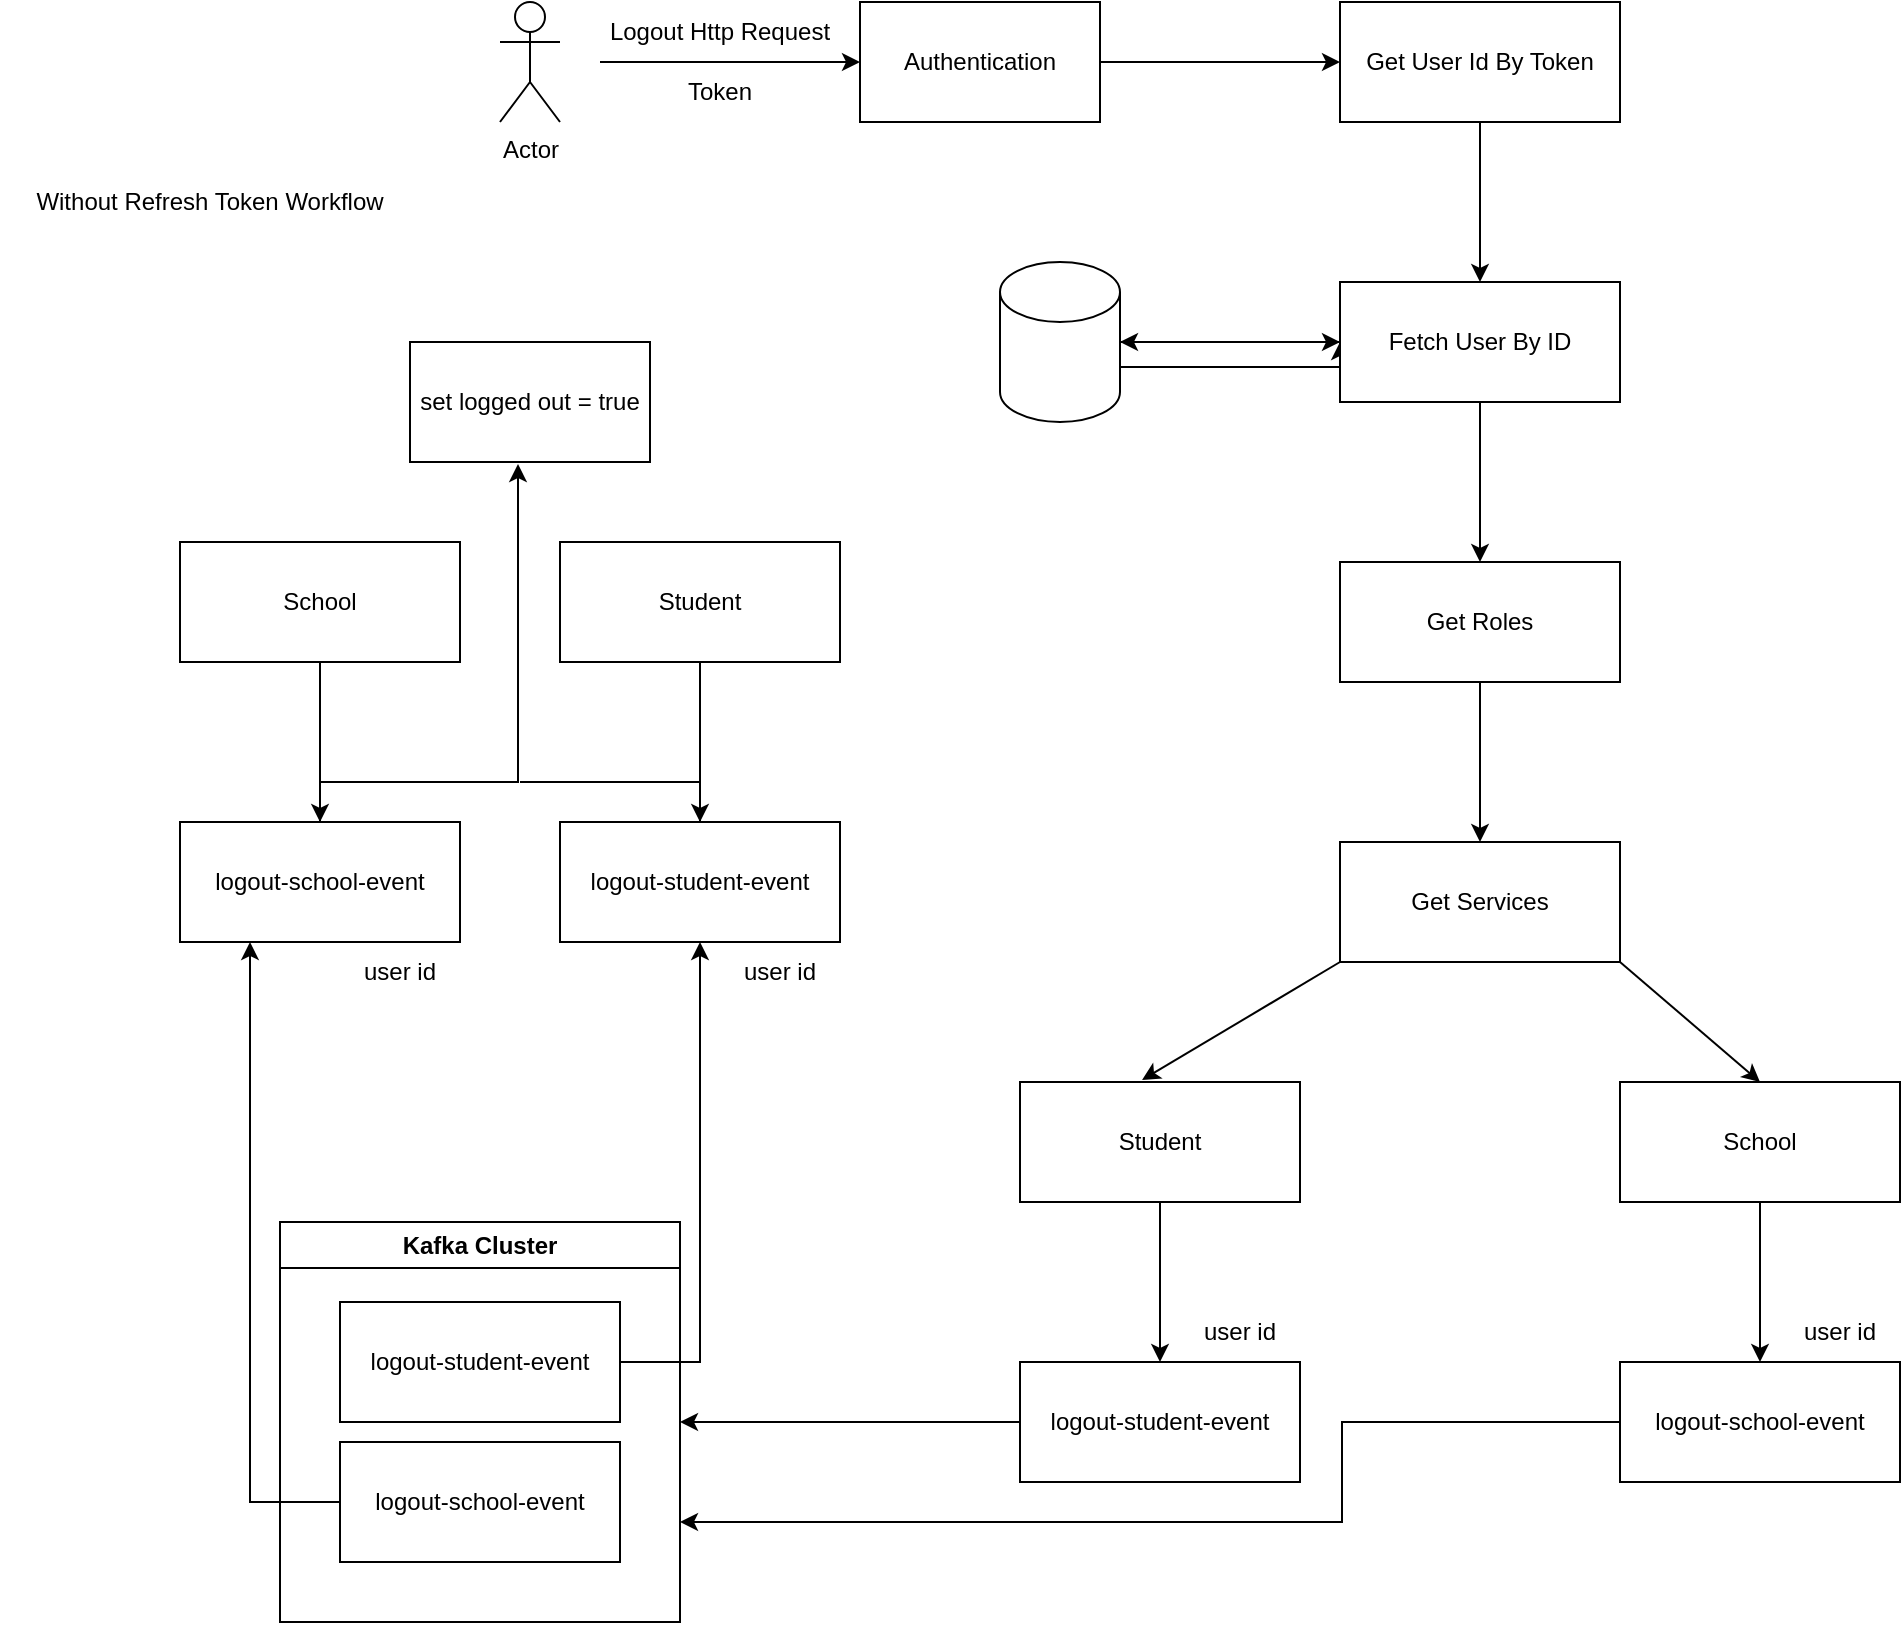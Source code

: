 <mxfile version="21.5.0" type="device">
  <diagram name="Page-1" id="EScvD8-xaZzrgX9BvVz9">
    <mxGraphModel dx="1594" dy="586" grid="1" gridSize="10" guides="1" tooltips="1" connect="1" arrows="1" fold="1" page="0" pageScale="1" pageWidth="827" pageHeight="1169" math="0" shadow="0">
      <root>
        <mxCell id="0" />
        <mxCell id="1" parent="0" />
        <mxCell id="-fzQtCKjkAObodVzXlJv-2" value="Authentication" style="rounded=0;whiteSpace=wrap;html=1;" parent="1" vertex="1">
          <mxGeometry x="340" y="60" width="120" height="60" as="geometry" />
        </mxCell>
        <mxCell id="-fzQtCKjkAObodVzXlJv-4" value="" style="endArrow=classic;html=1;rounded=0;entryX=0;entryY=0.5;entryDx=0;entryDy=0;" parent="1" target="-fzQtCKjkAObodVzXlJv-2" edge="1">
          <mxGeometry width="50" height="50" relative="1" as="geometry">
            <mxPoint x="210" y="90" as="sourcePoint" />
            <mxPoint x="260" y="50" as="targetPoint" />
          </mxGeometry>
        </mxCell>
        <mxCell id="-fzQtCKjkAObodVzXlJv-5" value="Logout Http Request" style="text;html=1;strokeColor=none;fillColor=none;align=center;verticalAlign=middle;whiteSpace=wrap;rounded=0;" parent="1" vertex="1">
          <mxGeometry x="200" y="60" width="140" height="30" as="geometry" />
        </mxCell>
        <mxCell id="-fzQtCKjkAObodVzXlJv-16" value="" style="edgeStyle=orthogonalEdgeStyle;rounded=0;orthogonalLoop=1;jettySize=auto;html=1;" parent="1" source="-fzQtCKjkAObodVzXlJv-6" target="-fzQtCKjkAObodVzXlJv-12" edge="1">
          <mxGeometry relative="1" as="geometry" />
        </mxCell>
        <mxCell id="-fzQtCKjkAObodVzXlJv-18" value="" style="edgeStyle=orthogonalEdgeStyle;rounded=0;orthogonalLoop=1;jettySize=auto;html=1;entryX=0;entryY=0.5;entryDx=0;entryDy=0;exitX=1;exitY=0;exitDx=0;exitDy=52.5;exitPerimeter=0;" parent="1" source="-fzQtCKjkAObodVzXlJv-6" target="-fzQtCKjkAObodVzXlJv-12" edge="1">
          <mxGeometry relative="1" as="geometry">
            <mxPoint x="530" y="290" as="sourcePoint" />
            <mxPoint x="440" y="360" as="targetPoint" />
            <Array as="points">
              <mxPoint x="580" y="243" />
            </Array>
          </mxGeometry>
        </mxCell>
        <mxCell id="-fzQtCKjkAObodVzXlJv-6" value="" style="shape=cylinder3;whiteSpace=wrap;html=1;boundedLbl=1;backgroundOutline=1;size=15;" parent="1" vertex="1">
          <mxGeometry x="410" y="190" width="60" height="80" as="geometry" />
        </mxCell>
        <mxCell id="-fzQtCKjkAObodVzXlJv-8" value="Token" style="text;html=1;strokeColor=none;fillColor=none;align=center;verticalAlign=middle;whiteSpace=wrap;rounded=0;" parent="1" vertex="1">
          <mxGeometry x="200" y="90" width="140" height="30" as="geometry" />
        </mxCell>
        <mxCell id="-fzQtCKjkAObodVzXlJv-13" value="" style="edgeStyle=orthogonalEdgeStyle;rounded=0;orthogonalLoop=1;jettySize=auto;html=1;" parent="1" source="-fzQtCKjkAObodVzXlJv-9" target="-fzQtCKjkAObodVzXlJv-12" edge="1">
          <mxGeometry relative="1" as="geometry" />
        </mxCell>
        <mxCell id="-fzQtCKjkAObodVzXlJv-9" value="Get User Id By Token" style="rounded=0;whiteSpace=wrap;html=1;" parent="1" vertex="1">
          <mxGeometry x="580" y="60" width="140" height="60" as="geometry" />
        </mxCell>
        <mxCell id="-fzQtCKjkAObodVzXlJv-10" value="" style="endArrow=classic;html=1;rounded=0;exitX=1;exitY=0.5;exitDx=0;exitDy=0;entryX=0;entryY=0.5;entryDx=0;entryDy=0;" parent="1" source="-fzQtCKjkAObodVzXlJv-2" target="-fzQtCKjkAObodVzXlJv-9" edge="1">
          <mxGeometry width="50" height="50" relative="1" as="geometry">
            <mxPoint x="440" y="90" as="sourcePoint" />
            <mxPoint x="490" y="40" as="targetPoint" />
          </mxGeometry>
        </mxCell>
        <mxCell id="-fzQtCKjkAObodVzXlJv-15" value="" style="edgeStyle=orthogonalEdgeStyle;rounded=0;orthogonalLoop=1;jettySize=auto;html=1;entryX=1;entryY=0.5;entryDx=0;entryDy=0;entryPerimeter=0;" parent="1" source="-fzQtCKjkAObodVzXlJv-12" target="-fzQtCKjkAObodVzXlJv-6" edge="1">
          <mxGeometry relative="1" as="geometry">
            <mxPoint x="490" y="230" as="targetPoint" />
          </mxGeometry>
        </mxCell>
        <mxCell id="-fzQtCKjkAObodVzXlJv-20" value="" style="edgeStyle=orthogonalEdgeStyle;rounded=0;orthogonalLoop=1;jettySize=auto;html=1;" parent="1" source="-fzQtCKjkAObodVzXlJv-12" target="-fzQtCKjkAObodVzXlJv-19" edge="1">
          <mxGeometry relative="1" as="geometry" />
        </mxCell>
        <mxCell id="-fzQtCKjkAObodVzXlJv-12" value="Fetch User By ID" style="rounded=0;whiteSpace=wrap;html=1;" parent="1" vertex="1">
          <mxGeometry x="580" y="200" width="140" height="60" as="geometry" />
        </mxCell>
        <mxCell id="-fzQtCKjkAObodVzXlJv-22" value="" style="edgeStyle=orthogonalEdgeStyle;rounded=0;orthogonalLoop=1;jettySize=auto;html=1;" parent="1" source="-fzQtCKjkAObodVzXlJv-19" target="-fzQtCKjkAObodVzXlJv-21" edge="1">
          <mxGeometry relative="1" as="geometry" />
        </mxCell>
        <mxCell id="-fzQtCKjkAObodVzXlJv-19" value="Get Roles" style="rounded=0;whiteSpace=wrap;html=1;" parent="1" vertex="1">
          <mxGeometry x="580" y="340" width="140" height="60" as="geometry" />
        </mxCell>
        <mxCell id="-fzQtCKjkAObodVzXlJv-21" value="Get Services" style="rounded=0;whiteSpace=wrap;html=1;" parent="1" vertex="1">
          <mxGeometry x="580" y="480" width="140" height="60" as="geometry" />
        </mxCell>
        <mxCell id="-fzQtCKjkAObodVzXlJv-34" value="" style="edgeStyle=orthogonalEdgeStyle;rounded=0;orthogonalLoop=1;jettySize=auto;html=1;" parent="1" source="-fzQtCKjkAObodVzXlJv-27" target="-fzQtCKjkAObodVzXlJv-33" edge="1">
          <mxGeometry relative="1" as="geometry" />
        </mxCell>
        <mxCell id="-fzQtCKjkAObodVzXlJv-27" value="Student" style="rounded=0;whiteSpace=wrap;html=1;" parent="1" vertex="1">
          <mxGeometry x="420" y="600" width="140" height="60" as="geometry" />
        </mxCell>
        <mxCell id="-fzQtCKjkAObodVzXlJv-32" value="" style="edgeStyle=orthogonalEdgeStyle;rounded=0;orthogonalLoop=1;jettySize=auto;html=1;" parent="1" source="-fzQtCKjkAObodVzXlJv-28" target="-fzQtCKjkAObodVzXlJv-31" edge="1">
          <mxGeometry relative="1" as="geometry" />
        </mxCell>
        <mxCell id="-fzQtCKjkAObodVzXlJv-28" value="School" style="rounded=0;whiteSpace=wrap;html=1;" parent="1" vertex="1">
          <mxGeometry x="720" y="600" width="140" height="60" as="geometry" />
        </mxCell>
        <mxCell id="-fzQtCKjkAObodVzXlJv-29" value="" style="endArrow=classic;html=1;rounded=0;exitX=0;exitY=1;exitDx=0;exitDy=0;entryX=0.436;entryY=-0.017;entryDx=0;entryDy=0;entryPerimeter=0;" parent="1" source="-fzQtCKjkAObodVzXlJv-21" target="-fzQtCKjkAObodVzXlJv-27" edge="1">
          <mxGeometry width="50" height="50" relative="1" as="geometry">
            <mxPoint x="440" y="570" as="sourcePoint" />
            <mxPoint x="490" y="520" as="targetPoint" />
          </mxGeometry>
        </mxCell>
        <mxCell id="-fzQtCKjkAObodVzXlJv-30" value="" style="endArrow=classic;html=1;rounded=0;exitX=1;exitY=1;exitDx=0;exitDy=0;entryX=0.5;entryY=0;entryDx=0;entryDy=0;" parent="1" source="-fzQtCKjkAObodVzXlJv-21" target="-fzQtCKjkAObodVzXlJv-28" edge="1">
          <mxGeometry width="50" height="50" relative="1" as="geometry">
            <mxPoint x="590" y="550" as="sourcePoint" />
            <mxPoint x="491" y="609" as="targetPoint" />
          </mxGeometry>
        </mxCell>
        <mxCell id="-fzQtCKjkAObodVzXlJv-39" value="" style="edgeStyle=orthogonalEdgeStyle;rounded=0;orthogonalLoop=1;jettySize=auto;html=1;entryX=1;entryY=0.75;entryDx=0;entryDy=0;" parent="1" source="-fzQtCKjkAObodVzXlJv-31" target="-fzQtCKjkAObodVzXlJv-35" edge="1">
          <mxGeometry relative="1" as="geometry">
            <mxPoint x="580" y="860" as="targetPoint" />
            <Array as="points">
              <mxPoint x="581" y="770" />
              <mxPoint x="581" y="820" />
            </Array>
          </mxGeometry>
        </mxCell>
        <mxCell id="-fzQtCKjkAObodVzXlJv-31" value="logout-school-event" style="rounded=0;whiteSpace=wrap;html=1;" parent="1" vertex="1">
          <mxGeometry x="720" y="740" width="140" height="60" as="geometry" />
        </mxCell>
        <mxCell id="-fzQtCKjkAObodVzXlJv-37" value="" style="edgeStyle=orthogonalEdgeStyle;rounded=0;orthogonalLoop=1;jettySize=auto;html=1;entryX=1;entryY=0.5;entryDx=0;entryDy=0;" parent="1" source="-fzQtCKjkAObodVzXlJv-33" target="-fzQtCKjkAObodVzXlJv-35" edge="1">
          <mxGeometry relative="1" as="geometry">
            <mxPoint x="340" y="770" as="targetPoint" />
          </mxGeometry>
        </mxCell>
        <mxCell id="-fzQtCKjkAObodVzXlJv-33" value="logout-student-event" style="rounded=0;whiteSpace=wrap;html=1;" parent="1" vertex="1">
          <mxGeometry x="420" y="740" width="140" height="60" as="geometry" />
        </mxCell>
        <mxCell id="-fzQtCKjkAObodVzXlJv-35" value="Kafka Cluster" style="swimlane;whiteSpace=wrap;html=1;" parent="1" vertex="1">
          <mxGeometry x="50" y="670" width="200" height="200" as="geometry" />
        </mxCell>
        <mxCell id="-fzQtCKjkAObodVzXlJv-40" value="logout-student-event" style="rounded=0;whiteSpace=wrap;html=1;" parent="-fzQtCKjkAObodVzXlJv-35" vertex="1">
          <mxGeometry x="30" y="40" width="140" height="60" as="geometry" />
        </mxCell>
        <mxCell id="-fzQtCKjkAObodVzXlJv-41" value="logout-school-event" style="rounded=0;whiteSpace=wrap;html=1;" parent="-fzQtCKjkAObodVzXlJv-35" vertex="1">
          <mxGeometry x="30" y="110" width="140" height="60" as="geometry" />
        </mxCell>
        <mxCell id="-fzQtCKjkAObodVzXlJv-42" value="Actor" style="shape=umlActor;verticalLabelPosition=bottom;verticalAlign=top;html=1;outlineConnect=0;" parent="1" vertex="1">
          <mxGeometry x="160" y="60" width="30" height="60" as="geometry" />
        </mxCell>
        <mxCell id="-fzQtCKjkAObodVzXlJv-49" value="" style="edgeStyle=orthogonalEdgeStyle;rounded=0;orthogonalLoop=1;jettySize=auto;html=1;" parent="1" source="-fzQtCKjkAObodVzXlJv-44" target="-fzQtCKjkAObodVzXlJv-48" edge="1">
          <mxGeometry relative="1" as="geometry" />
        </mxCell>
        <mxCell id="-fzQtCKjkAObodVzXlJv-44" value="School" style="rounded=0;whiteSpace=wrap;html=1;" parent="1" vertex="1">
          <mxGeometry y="330" width="140" height="60" as="geometry" />
        </mxCell>
        <mxCell id="-fzQtCKjkAObodVzXlJv-47" value="" style="edgeStyle=orthogonalEdgeStyle;rounded=0;orthogonalLoop=1;jettySize=auto;html=1;" parent="1" source="-fzQtCKjkAObodVzXlJv-45" target="-fzQtCKjkAObodVzXlJv-46" edge="1">
          <mxGeometry relative="1" as="geometry" />
        </mxCell>
        <mxCell id="-fzQtCKjkAObodVzXlJv-45" value="Student" style="rounded=0;whiteSpace=wrap;html=1;" parent="1" vertex="1">
          <mxGeometry x="190" y="330" width="140" height="60" as="geometry" />
        </mxCell>
        <mxCell id="-fzQtCKjkAObodVzXlJv-46" value="logout-student-event" style="rounded=0;whiteSpace=wrap;html=1;" parent="1" vertex="1">
          <mxGeometry x="190" y="470" width="140" height="60" as="geometry" />
        </mxCell>
        <mxCell id="-fzQtCKjkAObodVzXlJv-61" value="" style="edgeStyle=orthogonalEdgeStyle;rounded=0;orthogonalLoop=1;jettySize=auto;html=1;entryX=0.45;entryY=1.017;entryDx=0;entryDy=0;entryPerimeter=0;" parent="1" source="-fzQtCKjkAObodVzXlJv-48" target="-fzQtCKjkAObodVzXlJv-59" edge="1">
          <mxGeometry relative="1" as="geometry">
            <mxPoint x="160" y="420" as="targetPoint" />
            <Array as="points">
              <mxPoint x="70" y="450" />
              <mxPoint x="169" y="450" />
            </Array>
          </mxGeometry>
        </mxCell>
        <mxCell id="-fzQtCKjkAObodVzXlJv-48" value="logout-school-event" style="rounded=0;whiteSpace=wrap;html=1;" parent="1" vertex="1">
          <mxGeometry y="470" width="140" height="60" as="geometry" />
        </mxCell>
        <mxCell id="-fzQtCKjkAObodVzXlJv-51" value="" style="edgeStyle=orthogonalEdgeStyle;rounded=0;orthogonalLoop=1;jettySize=auto;html=1;entryX=0.5;entryY=1;entryDx=0;entryDy=0;" parent="1" source="-fzQtCKjkAObodVzXlJv-40" target="-fzQtCKjkAObodVzXlJv-46" edge="1">
          <mxGeometry relative="1" as="geometry">
            <mxPoint y="740" as="targetPoint" />
            <Array as="points">
              <mxPoint x="260" y="740" />
            </Array>
          </mxGeometry>
        </mxCell>
        <mxCell id="-fzQtCKjkAObodVzXlJv-53" value="" style="edgeStyle=orthogonalEdgeStyle;rounded=0;orthogonalLoop=1;jettySize=auto;html=1;entryX=0.25;entryY=1;entryDx=0;entryDy=0;" parent="1" source="-fzQtCKjkAObodVzXlJv-41" target="-fzQtCKjkAObodVzXlJv-48" edge="1">
          <mxGeometry relative="1" as="geometry">
            <mxPoint x="10" y="810" as="targetPoint" />
            <Array as="points">
              <mxPoint x="35" y="810" />
            </Array>
          </mxGeometry>
        </mxCell>
        <mxCell id="-fzQtCKjkAObodVzXlJv-55" value="user id" style="text;html=1;strokeColor=none;fillColor=none;align=center;verticalAlign=middle;whiteSpace=wrap;rounded=0;" parent="1" vertex="1">
          <mxGeometry x="500" y="710" width="60" height="30" as="geometry" />
        </mxCell>
        <mxCell id="-fzQtCKjkAObodVzXlJv-56" value="user id" style="text;html=1;strokeColor=none;fillColor=none;align=center;verticalAlign=middle;whiteSpace=wrap;rounded=0;" parent="1" vertex="1">
          <mxGeometry x="800" y="710" width="60" height="30" as="geometry" />
        </mxCell>
        <mxCell id="-fzQtCKjkAObodVzXlJv-57" value="user id" style="text;html=1;strokeColor=none;fillColor=none;align=center;verticalAlign=middle;whiteSpace=wrap;rounded=0;" parent="1" vertex="1">
          <mxGeometry x="80" y="530" width="60" height="30" as="geometry" />
        </mxCell>
        <mxCell id="-fzQtCKjkAObodVzXlJv-58" value="user id" style="text;html=1;strokeColor=none;fillColor=none;align=center;verticalAlign=middle;whiteSpace=wrap;rounded=0;" parent="1" vertex="1">
          <mxGeometry x="270" y="530" width="60" height="30" as="geometry" />
        </mxCell>
        <mxCell id="-fzQtCKjkAObodVzXlJv-59" value="set logged out = true" style="whiteSpace=wrap;html=1;rounded=0;" parent="1" vertex="1">
          <mxGeometry x="115" y="230" width="120" height="60" as="geometry" />
        </mxCell>
        <mxCell id="-fzQtCKjkAObodVzXlJv-63" value="" style="endArrow=none;html=1;rounded=0;exitX=0.5;exitY=0;exitDx=0;exitDy=0;" parent="1" source="-fzQtCKjkAObodVzXlJv-46" edge="1">
          <mxGeometry width="50" height="50" relative="1" as="geometry">
            <mxPoint x="260" y="450" as="sourcePoint" />
            <mxPoint x="170" y="450" as="targetPoint" />
            <Array as="points">
              <mxPoint x="260" y="450" />
            </Array>
          </mxGeometry>
        </mxCell>
        <mxCell id="-fzQtCKjkAObodVzXlJv-64" value="Without Refresh Token Workflow" style="text;html=1;strokeColor=none;fillColor=none;align=center;verticalAlign=middle;whiteSpace=wrap;rounded=0;" parent="1" vertex="1">
          <mxGeometry x="-90" y="140" width="210" height="40" as="geometry" />
        </mxCell>
      </root>
    </mxGraphModel>
  </diagram>
</mxfile>

